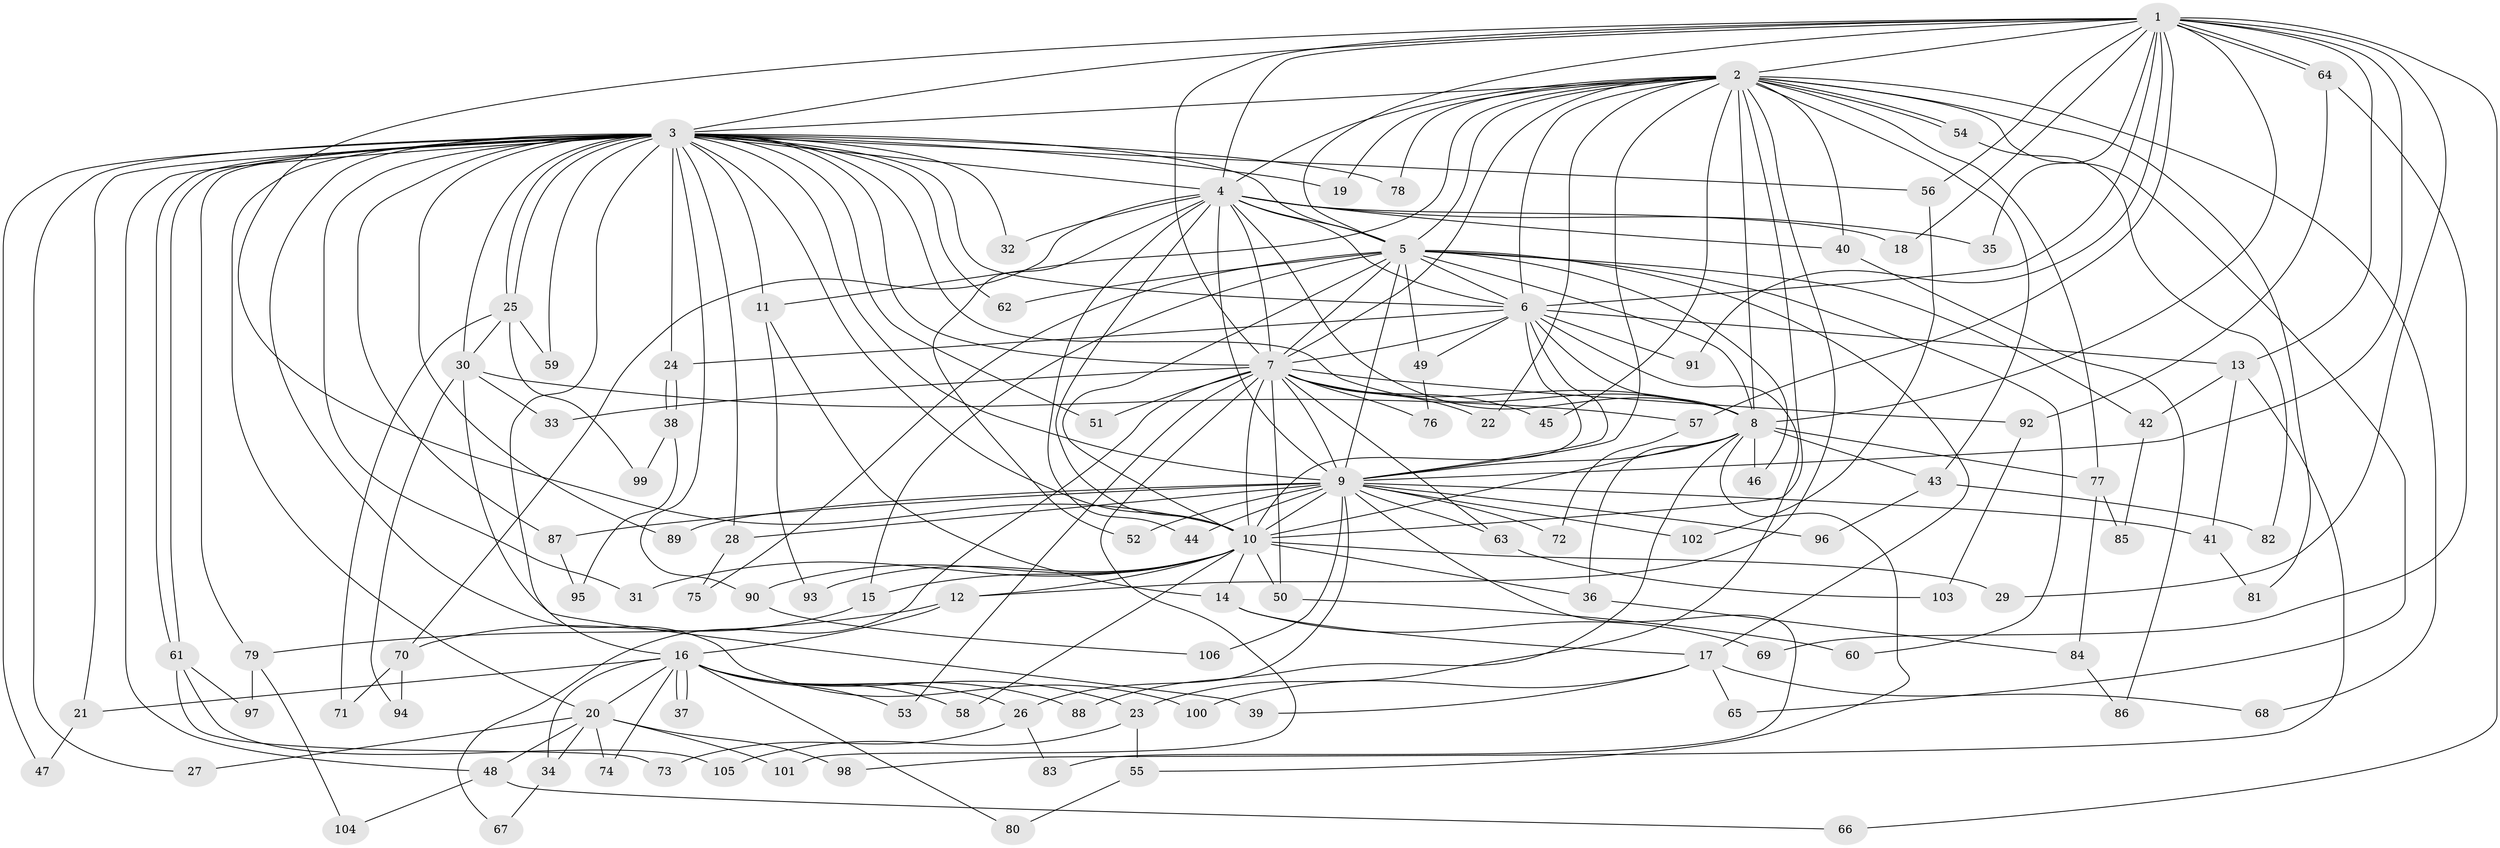 // coarse degree distribution, {19: 0.0136986301369863, 31: 0.0136986301369863, 32: 0.0136986301369863, 13: 0.0273972602739726, 15: 0.0136986301369863, 12: 0.0136986301369863, 20: 0.0136986301369863, 17: 0.0136986301369863, 6: 0.0547945205479452, 4: 0.1095890410958904, 3: 0.2054794520547945, 16: 0.0136986301369863, 2: 0.4246575342465753, 7: 0.0136986301369863, 1: 0.0273972602739726, 5: 0.0273972602739726}
// Generated by graph-tools (version 1.1) at 2025/23/03/03/25 07:23:45]
// undirected, 106 vertices, 237 edges
graph export_dot {
graph [start="1"]
  node [color=gray90,style=filled];
  1;
  2;
  3;
  4;
  5;
  6;
  7;
  8;
  9;
  10;
  11;
  12;
  13;
  14;
  15;
  16;
  17;
  18;
  19;
  20;
  21;
  22;
  23;
  24;
  25;
  26;
  27;
  28;
  29;
  30;
  31;
  32;
  33;
  34;
  35;
  36;
  37;
  38;
  39;
  40;
  41;
  42;
  43;
  44;
  45;
  46;
  47;
  48;
  49;
  50;
  51;
  52;
  53;
  54;
  55;
  56;
  57;
  58;
  59;
  60;
  61;
  62;
  63;
  64;
  65;
  66;
  67;
  68;
  69;
  70;
  71;
  72;
  73;
  74;
  75;
  76;
  77;
  78;
  79;
  80;
  81;
  82;
  83;
  84;
  85;
  86;
  87;
  88;
  89;
  90;
  91;
  92;
  93;
  94;
  95;
  96;
  97;
  98;
  99;
  100;
  101;
  102;
  103;
  104;
  105;
  106;
  1 -- 2;
  1 -- 3;
  1 -- 4;
  1 -- 5;
  1 -- 6;
  1 -- 7;
  1 -- 8;
  1 -- 9;
  1 -- 10;
  1 -- 13;
  1 -- 18;
  1 -- 29;
  1 -- 35;
  1 -- 56;
  1 -- 57;
  1 -- 64;
  1 -- 64;
  1 -- 66;
  1 -- 91;
  2 -- 3;
  2 -- 4;
  2 -- 5;
  2 -- 6;
  2 -- 7;
  2 -- 8;
  2 -- 9;
  2 -- 10;
  2 -- 11;
  2 -- 12;
  2 -- 19;
  2 -- 22;
  2 -- 40;
  2 -- 43;
  2 -- 45;
  2 -- 54;
  2 -- 54;
  2 -- 65;
  2 -- 68;
  2 -- 77;
  2 -- 78;
  2 -- 81;
  3 -- 4;
  3 -- 5;
  3 -- 6;
  3 -- 7;
  3 -- 8;
  3 -- 9;
  3 -- 10;
  3 -- 11;
  3 -- 16;
  3 -- 19;
  3 -- 20;
  3 -- 21;
  3 -- 24;
  3 -- 25;
  3 -- 25;
  3 -- 27;
  3 -- 28;
  3 -- 30;
  3 -- 31;
  3 -- 32;
  3 -- 47;
  3 -- 48;
  3 -- 51;
  3 -- 56;
  3 -- 59;
  3 -- 61;
  3 -- 61;
  3 -- 62;
  3 -- 78;
  3 -- 79;
  3 -- 87;
  3 -- 89;
  3 -- 90;
  3 -- 100;
  4 -- 5;
  4 -- 6;
  4 -- 7;
  4 -- 8;
  4 -- 9;
  4 -- 10;
  4 -- 18;
  4 -- 32;
  4 -- 35;
  4 -- 40;
  4 -- 44;
  4 -- 52;
  4 -- 70;
  5 -- 6;
  5 -- 7;
  5 -- 8;
  5 -- 9;
  5 -- 10;
  5 -- 15;
  5 -- 17;
  5 -- 42;
  5 -- 46;
  5 -- 49;
  5 -- 60;
  5 -- 62;
  5 -- 75;
  6 -- 7;
  6 -- 8;
  6 -- 9;
  6 -- 10;
  6 -- 13;
  6 -- 23;
  6 -- 24;
  6 -- 49;
  6 -- 91;
  7 -- 8;
  7 -- 9;
  7 -- 10;
  7 -- 22;
  7 -- 33;
  7 -- 45;
  7 -- 50;
  7 -- 51;
  7 -- 53;
  7 -- 63;
  7 -- 67;
  7 -- 76;
  7 -- 92;
  7 -- 101;
  8 -- 9;
  8 -- 10;
  8 -- 36;
  8 -- 43;
  8 -- 46;
  8 -- 55;
  8 -- 77;
  8 -- 88;
  9 -- 10;
  9 -- 26;
  9 -- 28;
  9 -- 41;
  9 -- 44;
  9 -- 52;
  9 -- 63;
  9 -- 72;
  9 -- 83;
  9 -- 87;
  9 -- 89;
  9 -- 96;
  9 -- 102;
  9 -- 106;
  10 -- 12;
  10 -- 14;
  10 -- 15;
  10 -- 29;
  10 -- 31;
  10 -- 36;
  10 -- 50;
  10 -- 58;
  10 -- 90;
  10 -- 93;
  11 -- 14;
  11 -- 93;
  12 -- 16;
  12 -- 79;
  13 -- 41;
  13 -- 42;
  13 -- 98;
  14 -- 17;
  14 -- 69;
  15 -- 70;
  16 -- 20;
  16 -- 21;
  16 -- 23;
  16 -- 26;
  16 -- 34;
  16 -- 37;
  16 -- 37;
  16 -- 53;
  16 -- 58;
  16 -- 74;
  16 -- 80;
  16 -- 88;
  17 -- 39;
  17 -- 65;
  17 -- 68;
  17 -- 100;
  20 -- 27;
  20 -- 34;
  20 -- 48;
  20 -- 74;
  20 -- 98;
  20 -- 101;
  21 -- 47;
  23 -- 55;
  23 -- 105;
  24 -- 38;
  24 -- 38;
  25 -- 30;
  25 -- 59;
  25 -- 71;
  25 -- 99;
  26 -- 73;
  26 -- 83;
  28 -- 75;
  30 -- 33;
  30 -- 39;
  30 -- 57;
  30 -- 94;
  34 -- 67;
  36 -- 84;
  38 -- 95;
  38 -- 99;
  40 -- 86;
  41 -- 81;
  42 -- 85;
  43 -- 82;
  43 -- 96;
  48 -- 66;
  48 -- 104;
  49 -- 76;
  50 -- 60;
  54 -- 82;
  55 -- 80;
  56 -- 102;
  57 -- 72;
  61 -- 73;
  61 -- 97;
  61 -- 105;
  63 -- 103;
  64 -- 69;
  64 -- 92;
  70 -- 71;
  70 -- 94;
  77 -- 84;
  77 -- 85;
  79 -- 97;
  79 -- 104;
  84 -- 86;
  87 -- 95;
  90 -- 106;
  92 -- 103;
}
